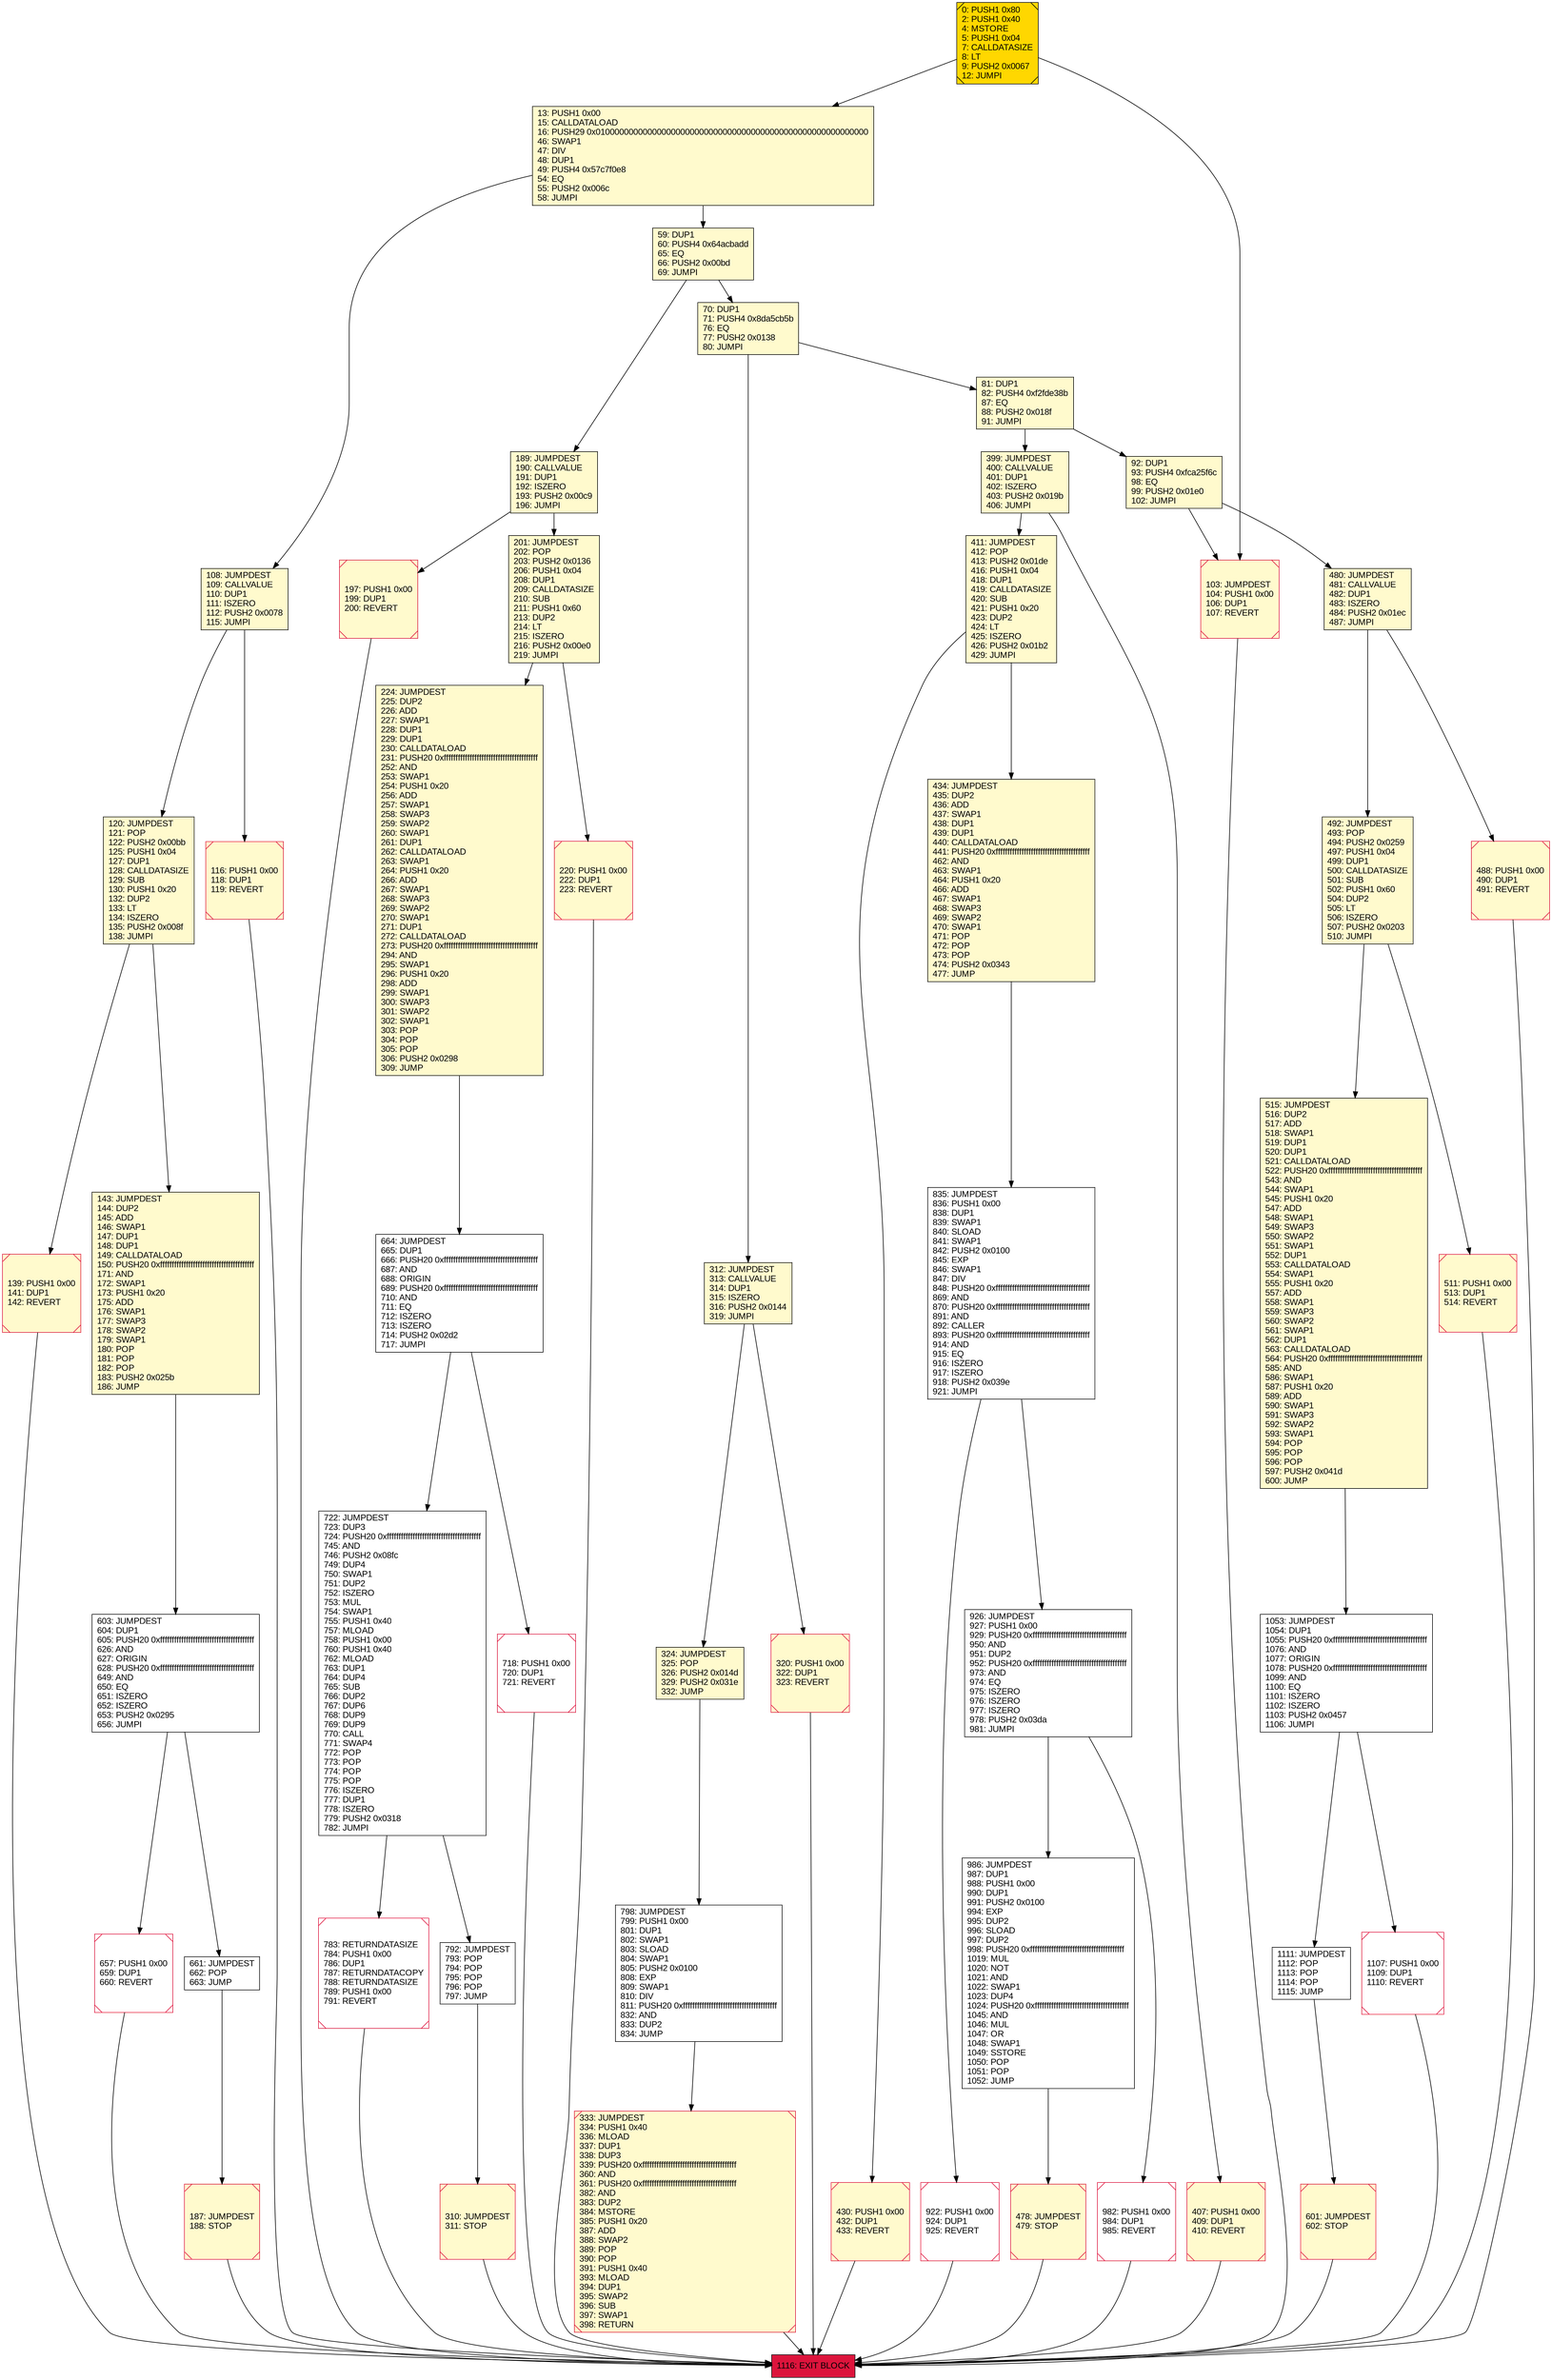 digraph G {
bgcolor=transparent rankdir=UD;
node [shape=box style=filled color=black fillcolor=white fontname=arial fontcolor=black];
492 [label="492: JUMPDEST\l493: POP\l494: PUSH2 0x0259\l497: PUSH1 0x04\l499: DUP1\l500: CALLDATASIZE\l501: SUB\l502: PUSH1 0x60\l504: DUP2\l505: LT\l506: ISZERO\l507: PUSH2 0x0203\l510: JUMPI\l" fillcolor=lemonchiffon ];
399 [label="399: JUMPDEST\l400: CALLVALUE\l401: DUP1\l402: ISZERO\l403: PUSH2 0x019b\l406: JUMPI\l" fillcolor=lemonchiffon ];
224 [label="224: JUMPDEST\l225: DUP2\l226: ADD\l227: SWAP1\l228: DUP1\l229: DUP1\l230: CALLDATALOAD\l231: PUSH20 0xffffffffffffffffffffffffffffffffffffffff\l252: AND\l253: SWAP1\l254: PUSH1 0x20\l256: ADD\l257: SWAP1\l258: SWAP3\l259: SWAP2\l260: SWAP1\l261: DUP1\l262: CALLDATALOAD\l263: SWAP1\l264: PUSH1 0x20\l266: ADD\l267: SWAP1\l268: SWAP3\l269: SWAP2\l270: SWAP1\l271: DUP1\l272: CALLDATALOAD\l273: PUSH20 0xffffffffffffffffffffffffffffffffffffffff\l294: AND\l295: SWAP1\l296: PUSH1 0x20\l298: ADD\l299: SWAP1\l300: SWAP3\l301: SWAP2\l302: SWAP1\l303: POP\l304: POP\l305: POP\l306: PUSH2 0x0298\l309: JUMP\l" fillcolor=lemonchiffon ];
603 [label="603: JUMPDEST\l604: DUP1\l605: PUSH20 0xffffffffffffffffffffffffffffffffffffffff\l626: AND\l627: ORIGIN\l628: PUSH20 0xffffffffffffffffffffffffffffffffffffffff\l649: AND\l650: EQ\l651: ISZERO\l652: ISZERO\l653: PUSH2 0x0295\l656: JUMPI\l" ];
108 [label="108: JUMPDEST\l109: CALLVALUE\l110: DUP1\l111: ISZERO\l112: PUSH2 0x0078\l115: JUMPI\l" fillcolor=lemonchiffon ];
324 [label="324: JUMPDEST\l325: POP\l326: PUSH2 0x014d\l329: PUSH2 0x031e\l332: JUMP\l" fillcolor=lemonchiffon ];
430 [label="430: PUSH1 0x00\l432: DUP1\l433: REVERT\l" fillcolor=lemonchiffon shape=Msquare color=crimson ];
783 [label="783: RETURNDATASIZE\l784: PUSH1 0x00\l786: DUP1\l787: RETURNDATACOPY\l788: RETURNDATASIZE\l789: PUSH1 0x00\l791: REVERT\l" shape=Msquare color=crimson ];
120 [label="120: JUMPDEST\l121: POP\l122: PUSH2 0x00bb\l125: PUSH1 0x04\l127: DUP1\l128: CALLDATASIZE\l129: SUB\l130: PUSH1 0x20\l132: DUP2\l133: LT\l134: ISZERO\l135: PUSH2 0x008f\l138: JUMPI\l" fillcolor=lemonchiffon ];
434 [label="434: JUMPDEST\l435: DUP2\l436: ADD\l437: SWAP1\l438: DUP1\l439: DUP1\l440: CALLDATALOAD\l441: PUSH20 0xffffffffffffffffffffffffffffffffffffffff\l462: AND\l463: SWAP1\l464: PUSH1 0x20\l466: ADD\l467: SWAP1\l468: SWAP3\l469: SWAP2\l470: SWAP1\l471: POP\l472: POP\l473: POP\l474: PUSH2 0x0343\l477: JUMP\l" fillcolor=lemonchiffon ];
411 [label="411: JUMPDEST\l412: POP\l413: PUSH2 0x01de\l416: PUSH1 0x04\l418: DUP1\l419: CALLDATASIZE\l420: SUB\l421: PUSH1 0x20\l423: DUP2\l424: LT\l425: ISZERO\l426: PUSH2 0x01b2\l429: JUMPI\l" fillcolor=lemonchiffon ];
333 [label="333: JUMPDEST\l334: PUSH1 0x40\l336: MLOAD\l337: DUP1\l338: DUP3\l339: PUSH20 0xffffffffffffffffffffffffffffffffffffffff\l360: AND\l361: PUSH20 0xffffffffffffffffffffffffffffffffffffffff\l382: AND\l383: DUP2\l384: MSTORE\l385: PUSH1 0x20\l387: ADD\l388: SWAP2\l389: POP\l390: POP\l391: PUSH1 0x40\l393: MLOAD\l394: DUP1\l395: SWAP2\l396: SUB\l397: SWAP1\l398: RETURN\l" fillcolor=lemonchiffon shape=Msquare color=crimson ];
722 [label="722: JUMPDEST\l723: DUP3\l724: PUSH20 0xffffffffffffffffffffffffffffffffffffffff\l745: AND\l746: PUSH2 0x08fc\l749: DUP4\l750: SWAP1\l751: DUP2\l752: ISZERO\l753: MUL\l754: SWAP1\l755: PUSH1 0x40\l757: MLOAD\l758: PUSH1 0x00\l760: PUSH1 0x40\l762: MLOAD\l763: DUP1\l764: DUP4\l765: SUB\l766: DUP2\l767: DUP6\l768: DUP9\l769: DUP9\l770: CALL\l771: SWAP4\l772: POP\l773: POP\l774: POP\l775: POP\l776: ISZERO\l777: DUP1\l778: ISZERO\l779: PUSH2 0x0318\l782: JUMPI\l" ];
189 [label="189: JUMPDEST\l190: CALLVALUE\l191: DUP1\l192: ISZERO\l193: PUSH2 0x00c9\l196: JUMPI\l" fillcolor=lemonchiffon ];
310 [label="310: JUMPDEST\l311: STOP\l" fillcolor=lemonchiffon shape=Msquare color=crimson ];
986 [label="986: JUMPDEST\l987: DUP1\l988: PUSH1 0x00\l990: DUP1\l991: PUSH2 0x0100\l994: EXP\l995: DUP2\l996: SLOAD\l997: DUP2\l998: PUSH20 0xffffffffffffffffffffffffffffffffffffffff\l1019: MUL\l1020: NOT\l1021: AND\l1022: SWAP1\l1023: DUP4\l1024: PUSH20 0xffffffffffffffffffffffffffffffffffffffff\l1045: AND\l1046: MUL\l1047: OR\l1048: SWAP1\l1049: SSTORE\l1050: POP\l1051: POP\l1052: JUMP\l" ];
798 [label="798: JUMPDEST\l799: PUSH1 0x00\l801: DUP1\l802: SWAP1\l803: SLOAD\l804: SWAP1\l805: PUSH2 0x0100\l808: EXP\l809: SWAP1\l810: DIV\l811: PUSH20 0xffffffffffffffffffffffffffffffffffffffff\l832: AND\l833: DUP2\l834: JUMP\l" ];
312 [label="312: JUMPDEST\l313: CALLVALUE\l314: DUP1\l315: ISZERO\l316: PUSH2 0x0144\l319: JUMPI\l" fillcolor=lemonchiffon ];
139 [label="139: PUSH1 0x00\l141: DUP1\l142: REVERT\l" fillcolor=lemonchiffon shape=Msquare color=crimson ];
187 [label="187: JUMPDEST\l188: STOP\l" fillcolor=lemonchiffon shape=Msquare color=crimson ];
13 [label="13: PUSH1 0x00\l15: CALLDATALOAD\l16: PUSH29 0x0100000000000000000000000000000000000000000000000000000000\l46: SWAP1\l47: DIV\l48: DUP1\l49: PUSH4 0x57c7f0e8\l54: EQ\l55: PUSH2 0x006c\l58: JUMPI\l" fillcolor=lemonchiffon ];
657 [label="657: PUSH1 0x00\l659: DUP1\l660: REVERT\l" shape=Msquare color=crimson ];
661 [label="661: JUMPDEST\l662: POP\l663: JUMP\l" ];
407 [label="407: PUSH1 0x00\l409: DUP1\l410: REVERT\l" fillcolor=lemonchiffon shape=Msquare color=crimson ];
1111 [label="1111: JUMPDEST\l1112: POP\l1113: POP\l1114: POP\l1115: JUMP\l" ];
922 [label="922: PUSH1 0x00\l924: DUP1\l925: REVERT\l" shape=Msquare color=crimson ];
926 [label="926: JUMPDEST\l927: PUSH1 0x00\l929: PUSH20 0xffffffffffffffffffffffffffffffffffffffff\l950: AND\l951: DUP2\l952: PUSH20 0xffffffffffffffffffffffffffffffffffffffff\l973: AND\l974: EQ\l975: ISZERO\l976: ISZERO\l977: ISZERO\l978: PUSH2 0x03da\l981: JUMPI\l" ];
143 [label="143: JUMPDEST\l144: DUP2\l145: ADD\l146: SWAP1\l147: DUP1\l148: DUP1\l149: CALLDATALOAD\l150: PUSH20 0xffffffffffffffffffffffffffffffffffffffff\l171: AND\l172: SWAP1\l173: PUSH1 0x20\l175: ADD\l176: SWAP1\l177: SWAP3\l178: SWAP2\l179: SWAP1\l180: POP\l181: POP\l182: POP\l183: PUSH2 0x025b\l186: JUMP\l" fillcolor=lemonchiffon ];
664 [label="664: JUMPDEST\l665: DUP1\l666: PUSH20 0xffffffffffffffffffffffffffffffffffffffff\l687: AND\l688: ORIGIN\l689: PUSH20 0xffffffffffffffffffffffffffffffffffffffff\l710: AND\l711: EQ\l712: ISZERO\l713: ISZERO\l714: PUSH2 0x02d2\l717: JUMPI\l" ];
488 [label="488: PUSH1 0x00\l490: DUP1\l491: REVERT\l" fillcolor=lemonchiffon shape=Msquare color=crimson ];
515 [label="515: JUMPDEST\l516: DUP2\l517: ADD\l518: SWAP1\l519: DUP1\l520: DUP1\l521: CALLDATALOAD\l522: PUSH20 0xffffffffffffffffffffffffffffffffffffffff\l543: AND\l544: SWAP1\l545: PUSH1 0x20\l547: ADD\l548: SWAP1\l549: SWAP3\l550: SWAP2\l551: SWAP1\l552: DUP1\l553: CALLDATALOAD\l554: SWAP1\l555: PUSH1 0x20\l557: ADD\l558: SWAP1\l559: SWAP3\l560: SWAP2\l561: SWAP1\l562: DUP1\l563: CALLDATALOAD\l564: PUSH20 0xffffffffffffffffffffffffffffffffffffffff\l585: AND\l586: SWAP1\l587: PUSH1 0x20\l589: ADD\l590: SWAP1\l591: SWAP3\l592: SWAP2\l593: SWAP1\l594: POP\l595: POP\l596: POP\l597: PUSH2 0x041d\l600: JUMP\l" fillcolor=lemonchiffon ];
478 [label="478: JUMPDEST\l479: STOP\l" fillcolor=lemonchiffon shape=Msquare color=crimson ];
601 [label="601: JUMPDEST\l602: STOP\l" fillcolor=lemonchiffon shape=Msquare color=crimson ];
70 [label="70: DUP1\l71: PUSH4 0x8da5cb5b\l76: EQ\l77: PUSH2 0x0138\l80: JUMPI\l" fillcolor=lemonchiffon ];
116 [label="116: PUSH1 0x00\l118: DUP1\l119: REVERT\l" fillcolor=lemonchiffon shape=Msquare color=crimson ];
792 [label="792: JUMPDEST\l793: POP\l794: POP\l795: POP\l796: POP\l797: JUMP\l" ];
0 [label="0: PUSH1 0x80\l2: PUSH1 0x40\l4: MSTORE\l5: PUSH1 0x04\l7: CALLDATASIZE\l8: LT\l9: PUSH2 0x0067\l12: JUMPI\l" fillcolor=lemonchiffon shape=Msquare fillcolor=gold ];
59 [label="59: DUP1\l60: PUSH4 0x64acbadd\l65: EQ\l66: PUSH2 0x00bd\l69: JUMPI\l" fillcolor=lemonchiffon ];
92 [label="92: DUP1\l93: PUSH4 0xfca25f6c\l98: EQ\l99: PUSH2 0x01e0\l102: JUMPI\l" fillcolor=lemonchiffon ];
1116 [label="1116: EXIT BLOCK\l" fillcolor=crimson ];
511 [label="511: PUSH1 0x00\l513: DUP1\l514: REVERT\l" fillcolor=lemonchiffon shape=Msquare color=crimson ];
320 [label="320: PUSH1 0x00\l322: DUP1\l323: REVERT\l" fillcolor=lemonchiffon shape=Msquare color=crimson ];
103 [label="103: JUMPDEST\l104: PUSH1 0x00\l106: DUP1\l107: REVERT\l" fillcolor=lemonchiffon shape=Msquare color=crimson ];
1053 [label="1053: JUMPDEST\l1054: DUP1\l1055: PUSH20 0xffffffffffffffffffffffffffffffffffffffff\l1076: AND\l1077: ORIGIN\l1078: PUSH20 0xffffffffffffffffffffffffffffffffffffffff\l1099: AND\l1100: EQ\l1101: ISZERO\l1102: ISZERO\l1103: PUSH2 0x0457\l1106: JUMPI\l" ];
197 [label="197: PUSH1 0x00\l199: DUP1\l200: REVERT\l" fillcolor=lemonchiffon shape=Msquare color=crimson ];
718 [label="718: PUSH1 0x00\l720: DUP1\l721: REVERT\l" shape=Msquare color=crimson ];
1107 [label="1107: PUSH1 0x00\l1109: DUP1\l1110: REVERT\l" shape=Msquare color=crimson ];
81 [label="81: DUP1\l82: PUSH4 0xf2fde38b\l87: EQ\l88: PUSH2 0x018f\l91: JUMPI\l" fillcolor=lemonchiffon ];
835 [label="835: JUMPDEST\l836: PUSH1 0x00\l838: DUP1\l839: SWAP1\l840: SLOAD\l841: SWAP1\l842: PUSH2 0x0100\l845: EXP\l846: SWAP1\l847: DIV\l848: PUSH20 0xffffffffffffffffffffffffffffffffffffffff\l869: AND\l870: PUSH20 0xffffffffffffffffffffffffffffffffffffffff\l891: AND\l892: CALLER\l893: PUSH20 0xffffffffffffffffffffffffffffffffffffffff\l914: AND\l915: EQ\l916: ISZERO\l917: ISZERO\l918: PUSH2 0x039e\l921: JUMPI\l" ];
480 [label="480: JUMPDEST\l481: CALLVALUE\l482: DUP1\l483: ISZERO\l484: PUSH2 0x01ec\l487: JUMPI\l" fillcolor=lemonchiffon ];
201 [label="201: JUMPDEST\l202: POP\l203: PUSH2 0x0136\l206: PUSH1 0x04\l208: DUP1\l209: CALLDATASIZE\l210: SUB\l211: PUSH1 0x60\l213: DUP2\l214: LT\l215: ISZERO\l216: PUSH2 0x00e0\l219: JUMPI\l" fillcolor=lemonchiffon ];
982 [label="982: PUSH1 0x00\l984: DUP1\l985: REVERT\l" shape=Msquare color=crimson ];
220 [label="220: PUSH1 0x00\l222: DUP1\l223: REVERT\l" fillcolor=lemonchiffon shape=Msquare color=crimson ];
511 -> 1116;
411 -> 434;
59 -> 70;
116 -> 1116;
201 -> 220;
601 -> 1116;
1053 -> 1107;
411 -> 430;
488 -> 1116;
478 -> 1116;
399 -> 411;
661 -> 187;
108 -> 120;
926 -> 986;
220 -> 1116;
324 -> 798;
312 -> 324;
70 -> 81;
92 -> 480;
515 -> 1053;
664 -> 718;
982 -> 1116;
1107 -> 1116;
81 -> 92;
718 -> 1116;
399 -> 407;
722 -> 783;
603 -> 661;
798 -> 333;
603 -> 657;
197 -> 1116;
0 -> 103;
13 -> 108;
120 -> 139;
320 -> 1116;
92 -> 103;
103 -> 1116;
480 -> 488;
224 -> 664;
333 -> 1116;
143 -> 603;
189 -> 197;
312 -> 320;
783 -> 1116;
492 -> 515;
835 -> 926;
926 -> 982;
835 -> 922;
120 -> 143;
430 -> 1116;
1053 -> 1111;
189 -> 201;
108 -> 116;
492 -> 511;
664 -> 722;
922 -> 1116;
986 -> 478;
407 -> 1116;
0 -> 13;
13 -> 59;
657 -> 1116;
434 -> 835;
81 -> 399;
201 -> 224;
187 -> 1116;
792 -> 310;
139 -> 1116;
480 -> 492;
722 -> 792;
1111 -> 601;
70 -> 312;
59 -> 189;
310 -> 1116;
}